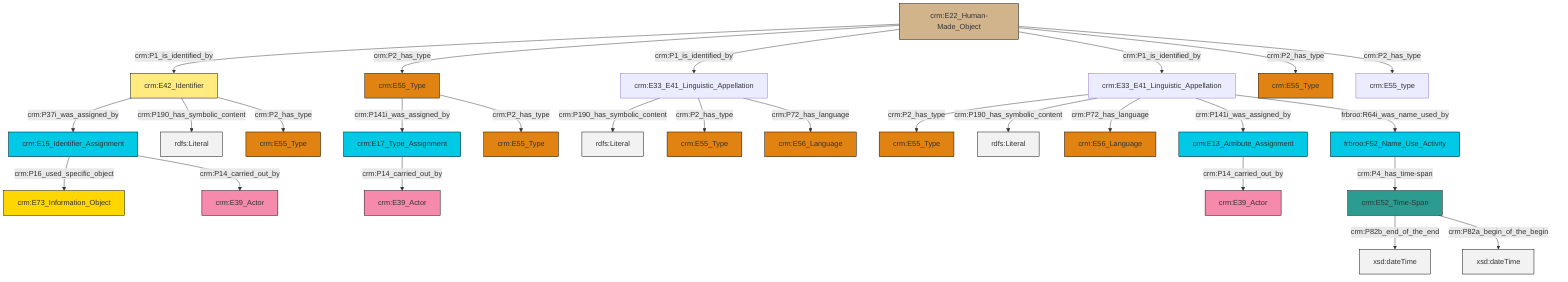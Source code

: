 graph TD
classDef Literal fill:#f2f2f2,stroke:#000000;
classDef CRM_Entity fill:#FFFFFF,stroke:#000000;
classDef Temporal_Entity fill:#00C9E6, stroke:#000000;
classDef Type fill:#E18312, stroke:#000000;
classDef Time-Span fill:#2C9C91, stroke:#000000;
classDef Appellation fill:#FFEB7F, stroke:#000000;
classDef Place fill:#008836, stroke:#000000;
classDef Persistent_Item fill:#B266B2, stroke:#000000;
classDef Conceptual_Object fill:#FFD700, stroke:#000000;
classDef Physical_Thing fill:#D2B48C, stroke:#000000;
classDef Actor fill:#f58aad, stroke:#000000;
classDef PC_Classes fill:#4ce600, stroke:#000000;
classDef Multi fill:#cccccc,stroke:#000000;

0["crm:E22_Human-Made_Object"]:::Physical_Thing -->|crm:P1_is_identified_by| 1["crm:E42_Identifier"]:::Appellation
6["crm:E33_E41_Linguistic_Appellation"]:::Default -->|crm:P2_has_type| 7["crm:E55_Type"]:::Type
4["crm:E15_Identifier_Assignment"]:::Temporal_Entity -->|crm:P16_used_specific_object| 8["crm:E73_Information_Object"]:::Conceptual_Object
11["crm:E52_Time-Span"]:::Time-Span -->|crm:P82b_end_of_the_end| 12[xsd:dateTime]:::Literal
1["crm:E42_Identifier"]:::Appellation -->|crm:P37i_was_assigned_by| 4["crm:E15_Identifier_Assignment"]:::Temporal_Entity
0["crm:E22_Human-Made_Object"]:::Physical_Thing -->|crm:P2_has_type| 15["crm:E55_Type"]:::Type
15["crm:E55_Type"]:::Type -->|crm:P141i_was_assigned_by| 18["crm:E17_Type_Assignment"]:::Temporal_Entity
0["crm:E22_Human-Made_Object"]:::Physical_Thing -->|crm:P1_is_identified_by| 20["crm:E33_E41_Linguistic_Appellation"]:::Default
11["crm:E52_Time-Span"]:::Time-Span -->|crm:P82a_begin_of_the_begin| 21[xsd:dateTime]:::Literal
25["frbroo:F52_Name_Use_Activity"]:::Temporal_Entity -->|crm:P4_has_time-span| 11["crm:E52_Time-Span"]:::Time-Span
15["crm:E55_Type"]:::Type -->|crm:P2_has_type| 16["crm:E55_Type"]:::Type
18["crm:E17_Type_Assignment"]:::Temporal_Entity -->|crm:P14_carried_out_by| 27["crm:E39_Actor"]:::Actor
6["crm:E33_E41_Linguistic_Appellation"]:::Default -->|crm:P190_has_symbolic_content| 30[rdfs:Literal]:::Literal
6["crm:E33_E41_Linguistic_Appellation"]:::Default -->|crm:P72_has_language| 2["crm:E56_Language"]:::Type
4["crm:E15_Identifier_Assignment"]:::Temporal_Entity -->|crm:P14_carried_out_by| 23["crm:E39_Actor"]:::Actor
33["crm:E13_Attribute_Assignment"]:::Temporal_Entity -->|crm:P14_carried_out_by| 34["crm:E39_Actor"]:::Actor
20["crm:E33_E41_Linguistic_Appellation"]:::Default -->|crm:P190_has_symbolic_content| 37[rdfs:Literal]:::Literal
1["crm:E42_Identifier"]:::Appellation -->|crm:P190_has_symbolic_content| 42[rdfs:Literal]:::Literal
1["crm:E42_Identifier"]:::Appellation -->|crm:P2_has_type| 43["crm:E55_Type"]:::Type
20["crm:E33_E41_Linguistic_Appellation"]:::Default -->|crm:P2_has_type| 9["crm:E55_Type"]:::Type
6["crm:E33_E41_Linguistic_Appellation"]:::Default -->|crm:P141i_was_assigned_by| 33["crm:E13_Attribute_Assignment"]:::Temporal_Entity
0["crm:E22_Human-Made_Object"]:::Physical_Thing -->|crm:P1_is_identified_by| 6["crm:E33_E41_Linguistic_Appellation"]:::Default
0["crm:E22_Human-Made_Object"]:::Physical_Thing -->|crm:P2_has_type| 38["crm:E55_Type"]:::Type
20["crm:E33_E41_Linguistic_Appellation"]:::Default -->|crm:P72_has_language| 45["crm:E56_Language"]:::Type
6["crm:E33_E41_Linguistic_Appellation"]:::Default -->|frbroo:R64i_was_name_used_by| 25["frbroo:F52_Name_Use_Activity"]:::Temporal_Entity
0["crm:E22_Human-Made_Object"]:::Physical_Thing -->|crm:P2_has_type| 31["crm:E55_type"]:::Default